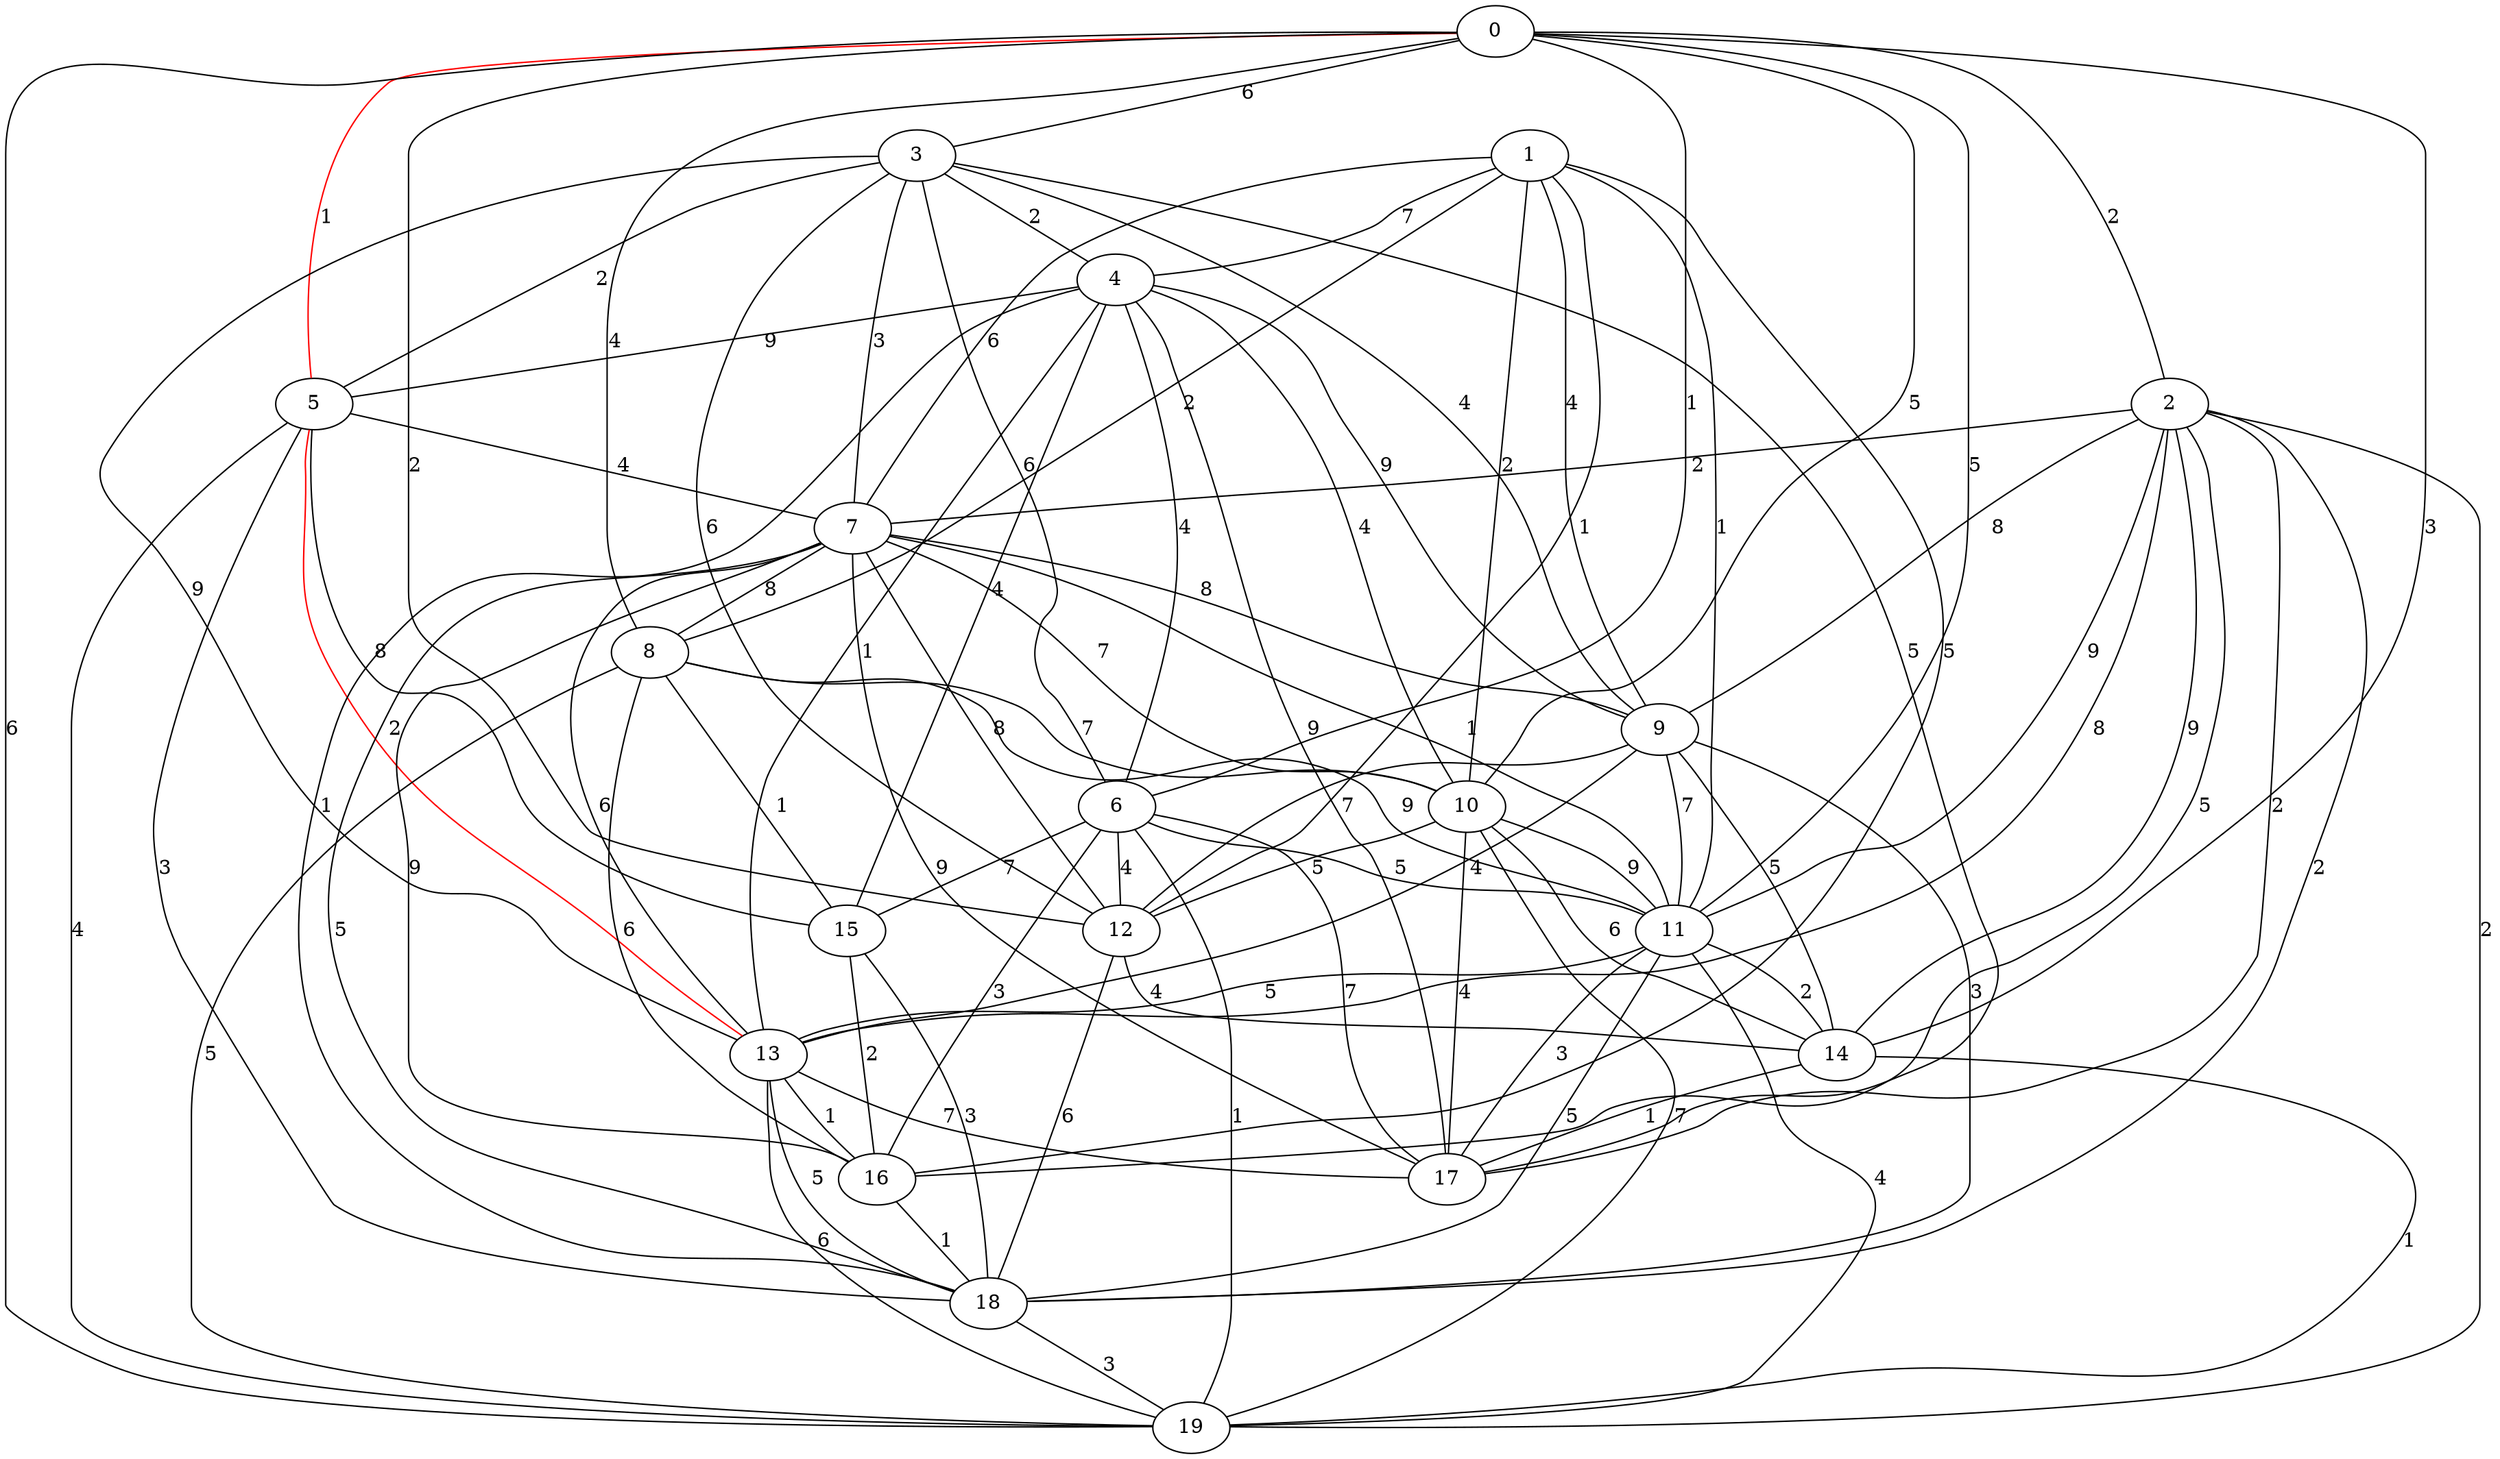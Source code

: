 graph one
{
0 -- 2 [color = black , label = 2];
0 -- 3 [color = black , label = 6];
0 -- 5 [color = red , label = 1];
0 -- 6 [color = black , label = 1];
0 -- 8 [color = black , label = 4];
0 -- 10 [color = black , label = 5];
0 -- 11 [color = black , label = 5];
0 -- 12 [color = black , label = 2];
0 -- 14 [color = black , label = 3];
0 -- 19 [color = black , label = 6];
1 -- 4 [color = black , label = 7];
1 -- 7 [color = black , label = 6];
1 -- 8 [color = black , label = 2];
1 -- 9 [color = black , label = 4];
1 -- 10 [color = black , label = 2];
1 -- 11 [color = black , label = 1];
1 -- 12 [color = black , label = 1];
1 -- 16 [color = black , label = 5];
2 -- 7 [color = black , label = 2];
2 -- 9 [color = black , label = 8];
2 -- 11 [color = black , label = 9];
2 -- 13 [color = black , label = 8];
2 -- 14 [color = black , label = 9];
2 -- 16 [color = black , label = 5];
2 -- 17 [color = black , label = 2];
2 -- 18 [color = black , label = 2];
2 -- 19 [color = black , label = 2];
3 -- 4 [color = black , label = 2];
3 -- 5 [color = black , label = 2];
3 -- 6 [color = black , label = 6];
3 -- 7 [color = black , label = 3];
3 -- 9 [color = black , label = 4];
3 -- 12 [color = black , label = 6];
3 -- 13 [color = black , label = 9];
3 -- 17 [color = black , label = 5];
4 -- 5 [color = black , label = 9];
4 -- 6 [color = black , label = 4];
4 -- 9 [color = black , label = 9];
4 -- 10 [color = black , label = 4];
4 -- 13 [color = black , label = 1];
4 -- 15 [color = black , label = 4];
4 -- 17 [color = black , label = 9];
4 -- 18 [color = black , label = 1];
5 -- 7 [color = black , label = 4];
5 -- 13 [color = red , label = 2];
5 -- 15 [color = black , label = 8];
5 -- 18 [color = black , label = 3];
5 -- 19 [color = black , label = 4];
6 -- 11 [color = black , label = 5];
6 -- 12 [color = black , label = 4];
6 -- 15 [color = black , label = 7];
6 -- 16 [color = black , label = 3];
6 -- 17 [color = black , label = 7];
6 -- 19 [color = black , label = 1];
7 -- 8 [color = black , label = 8];
7 -- 9 [color = black , label = 8];
7 -- 10 [color = black , label = 7];
7 -- 11 [color = black , label = 1];
7 -- 12 [color = black , label = 8];
7 -- 13 [color = black , label = 6];
7 -- 16 [color = black , label = 9];
7 -- 17 [color = black , label = 9];
7 -- 18 [color = black , label = 5];
8 -- 10 [color = black , label = 7];
8 -- 11 [color = black , label = 9];
8 -- 15 [color = black , label = 1];
8 -- 16 [color = black , label = 6];
8 -- 19 [color = black , label = 5];
9 -- 11 [color = black , label = 7];
9 -- 12 [color = black , label = 7];
9 -- 13 [color = black , label = 4];
9 -- 14 [color = black , label = 5];
9 -- 18 [color = black , label = 3];
10 -- 11 [color = black , label = 9];
10 -- 12 [color = black , label = 5];
10 -- 14 [color = black , label = 6];
10 -- 17 [color = black , label = 4];
10 -- 19 [color = black , label = 7];
11 -- 13 [color = black , label = 5];
11 -- 14 [color = black , label = 2];
11 -- 17 [color = black , label = 3];
11 -- 18 [color = black , label = 5];
11 -- 19 [color = black , label = 4];
12 -- 14 [color = black , label = 4];
12 -- 18 [color = black , label = 6];
13 -- 16 [color = black , label = 1];
13 -- 17 [color = black , label = 7];
13 -- 18 [color = black , label = 5];
13 -- 19 [color = black , label = 6];
14 -- 17 [color = black , label = 1];
14 -- 19 [color = black , label = 1];
15 -- 16 [color = black , label = 2];
15 -- 18 [color = black , label = 3];
16 -- 18 [color = black , label = 1];
18 -- 19 [color = black , label = 3];
}
